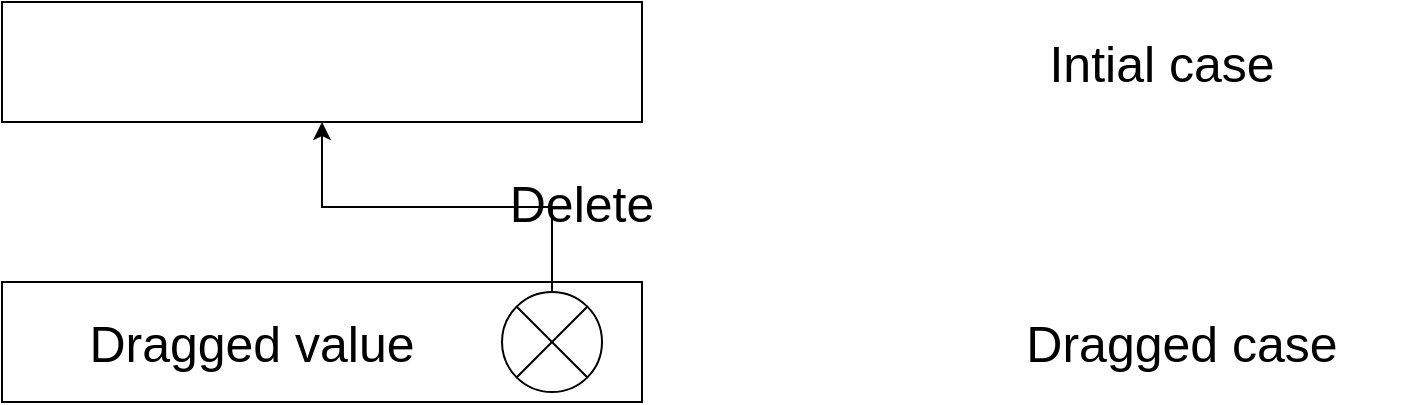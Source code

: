 <mxfile version="13.6.2" type="github" pages="3">
  <diagram id="PuFgyYip6Ofob6gMZbu1" name="Current version">
    <mxGraphModel dx="1422" dy="794" grid="1" gridSize="10" guides="1" tooltips="1" connect="1" arrows="1" fold="1" page="1" pageScale="1" pageWidth="850" pageHeight="1100" math="0" shadow="0">
      <root>
        <mxCell id="0" />
        <mxCell id="1" parent="0" />
        <mxCell id="b5tYWpkyAbJ1ckX9mxgv-1" value="" style="rounded=0;whiteSpace=wrap;html=1;" vertex="1" parent="1">
          <mxGeometry x="50" y="40" width="320" height="60" as="geometry" />
        </mxCell>
        <mxCell id="b5tYWpkyAbJ1ckX9mxgv-2" value="Intial case" style="text;html=1;strokeColor=none;fillColor=none;align=center;verticalAlign=middle;whiteSpace=wrap;rounded=0;fontSize=25;" vertex="1" parent="1">
          <mxGeometry x="500" y="60" width="260" height="20" as="geometry" />
        </mxCell>
        <mxCell id="b5tYWpkyAbJ1ckX9mxgv-3" value="" style="rounded=0;whiteSpace=wrap;html=1;" vertex="1" parent="1">
          <mxGeometry x="50" y="180" width="320" height="60" as="geometry" />
        </mxCell>
        <mxCell id="b5tYWpkyAbJ1ckX9mxgv-8" value="" style="edgeStyle=orthogonalEdgeStyle;rounded=0;orthogonalLoop=1;jettySize=auto;html=1;fontSize=25;" edge="1" parent="1" source="b5tYWpkyAbJ1ckX9mxgv-4" target="b5tYWpkyAbJ1ckX9mxgv-1">
          <mxGeometry relative="1" as="geometry" />
        </mxCell>
        <mxCell id="b5tYWpkyAbJ1ckX9mxgv-4" value="" style="verticalLabelPosition=bottom;verticalAlign=top;html=1;shape=mxgraph.flowchart.or;fontSize=25;" vertex="1" parent="1">
          <mxGeometry x="300" y="185" width="50" height="50" as="geometry" />
        </mxCell>
        <mxCell id="b5tYWpkyAbJ1ckX9mxgv-5" value="Dragged value" style="text;html=1;strokeColor=none;fillColor=none;align=center;verticalAlign=middle;whiteSpace=wrap;rounded=0;fontSize=25;" vertex="1" parent="1">
          <mxGeometry x="80" y="200" width="190" height="20" as="geometry" />
        </mxCell>
        <mxCell id="b5tYWpkyAbJ1ckX9mxgv-6" value="Dragged case" style="text;html=1;strokeColor=none;fillColor=none;align=center;verticalAlign=middle;whiteSpace=wrap;rounded=0;fontSize=25;" vertex="1" parent="1">
          <mxGeometry x="550" y="200" width="180" height="20" as="geometry" />
        </mxCell>
        <mxCell id="b5tYWpkyAbJ1ckX9mxgv-9" value="Delete" style="text;html=1;strokeColor=none;fillColor=none;align=center;verticalAlign=middle;whiteSpace=wrap;rounded=0;fontSize=25;" vertex="1" parent="1">
          <mxGeometry x="320" y="130" width="40" height="20" as="geometry" />
        </mxCell>
      </root>
    </mxGraphModel>
  </diagram>
  <diagram id="V2WYRDY9n0V83EuOk92r" name="New version Default case">
    <mxGraphModel dx="1422" dy="794" grid="1" gridSize="10" guides="1" tooltips="1" connect="1" arrows="1" fold="1" page="1" pageScale="1" pageWidth="850" pageHeight="1100" math="0" shadow="0">
      <root>
        <mxCell id="hm6JF3VI1WLKBYOg8bY4-0" />
        <mxCell id="hm6JF3VI1WLKBYOg8bY4-1" parent="hm6JF3VI1WLKBYOg8bY4-0" />
        <mxCell id="nKjeSa8TchpPgqSs_qAU-0" value="" style="rounded=0;whiteSpace=wrap;html=1;" vertex="1" parent="hm6JF3VI1WLKBYOg8bY4-1">
          <mxGeometry x="180" y="210" width="320" height="60" as="geometry" />
        </mxCell>
        <mxCell id="nKjeSa8TchpPgqSs_qAU-1" value="Default value flow" style="text;html=1;strokeColor=none;fillColor=none;align=center;verticalAlign=middle;whiteSpace=wrap;rounded=0;fontSize=25;" vertex="1" parent="hm6JF3VI1WLKBYOg8bY4-1">
          <mxGeometry x="580" y="350" width="260" height="20" as="geometry" />
        </mxCell>
        <mxCell id="nKjeSa8TchpPgqSs_qAU-9" value="" style="rounded=1;whiteSpace=wrap;html=1;fontSize=25;" vertex="1" parent="hm6JF3VI1WLKBYOg8bY4-1">
          <mxGeometry x="190" y="225" width="200" height="30" as="geometry" />
        </mxCell>
        <mxCell id="nKjeSa8TchpPgqSs_qAU-10" value="text on hover" style="text;html=1;strokeColor=none;fillColor=none;align=center;verticalAlign=middle;whiteSpace=wrap;rounded=0;fontSize=25;" vertex="1" parent="hm6JF3VI1WLKBYOg8bY4-1">
          <mxGeometry x="210" y="230" width="170" height="20" as="geometry" />
        </mxCell>
        <mxCell id="nKjeSa8TchpPgqSs_qAU-11" value="" style="rounded=0;whiteSpace=wrap;html=1;" vertex="1" parent="hm6JF3VI1WLKBYOg8bY4-1">
          <mxGeometry x="170" y="430" width="320" height="60" as="geometry" />
        </mxCell>
        <mxCell id="nKjeSa8TchpPgqSs_qAU-12" value="" style="rounded=1;whiteSpace=wrap;html=1;fontSize=25;" vertex="1" parent="hm6JF3VI1WLKBYOg8bY4-1">
          <mxGeometry x="180" y="445" width="200" height="30" as="geometry" />
        </mxCell>
        <mxCell id="nKjeSa8TchpPgqSs_qAU-13" value="text on hover" style="text;html=1;strokeColor=none;fillColor=none;align=center;verticalAlign=middle;whiteSpace=wrap;rounded=0;fontSize=25;" vertex="1" parent="hm6JF3VI1WLKBYOg8bY4-1">
          <mxGeometry x="200" y="450" width="170" height="20" as="geometry" />
        </mxCell>
        <mxCell id="nKjeSa8TchpPgqSs_qAU-14" value="" style="shape=sumEllipse;perimeter=ellipsePerimeter;whiteSpace=wrap;html=1;backgroundOutline=1;fontSize=25;" vertex="1" parent="hm6JF3VI1WLKBYOg8bY4-1">
          <mxGeometry x="420" y="440" width="40" height="40" as="geometry" />
        </mxCell>
        <mxCell id="nKjeSa8TchpPgqSs_qAU-15" value="" style="shape=singleArrow;direction=south;whiteSpace=wrap;html=1;fontSize=25;" vertex="1" parent="hm6JF3VI1WLKBYOg8bY4-1">
          <mxGeometry x="240" y="270" width="60" height="160" as="geometry" />
        </mxCell>
        <mxCell id="nKjeSa8TchpPgqSs_qAU-16" value="textbox change" style="text;html=1;strokeColor=none;fillColor=none;align=center;verticalAlign=middle;whiteSpace=wrap;rounded=0;fontSize=25;" vertex="1" parent="hm6JF3VI1WLKBYOg8bY4-1">
          <mxGeometry x="70" y="320" width="190" height="20" as="geometry" />
        </mxCell>
        <mxCell id="nKjeSa8TchpPgqSs_qAU-17" value="Delete" style="text;html=1;strokeColor=none;fillColor=none;align=center;verticalAlign=middle;whiteSpace=wrap;rounded=0;fontSize=25;" vertex="1" parent="hm6JF3VI1WLKBYOg8bY4-1">
          <mxGeometry x="380" y="340" width="190" height="20" as="geometry" />
        </mxCell>
        <mxCell id="nKjeSa8TchpPgqSs_qAU-18" value="" style="shape=singleArrow;direction=north;whiteSpace=wrap;html=1;fontSize=25;" vertex="1" parent="hm6JF3VI1WLKBYOg8bY4-1">
          <mxGeometry x="380" y="270" width="60" height="160" as="geometry" />
        </mxCell>
        <mxCell id="nKjeSa8TchpPgqSs_qAU-19" value="" style="rounded=0;whiteSpace=wrap;html=1;" vertex="1" parent="hm6JF3VI1WLKBYOg8bY4-1">
          <mxGeometry x="180" y="50" width="320" height="60" as="geometry" />
        </mxCell>
        <mxCell id="nKjeSa8TchpPgqSs_qAU-20" value="Initial case" style="text;html=1;strokeColor=none;fillColor=none;align=center;verticalAlign=middle;whiteSpace=wrap;rounded=0;fontSize=25;" vertex="1" parent="hm6JF3VI1WLKBYOg8bY4-1">
          <mxGeometry x="580" y="60" width="260" height="20" as="geometry" />
        </mxCell>
      </root>
    </mxGraphModel>
  </diagram>
  <diagram id="s6vcADzumgGSDut0Foxg" name="New version dragged case">
    <mxGraphModel dx="1422" dy="794" grid="1" gridSize="10" guides="1" tooltips="1" connect="1" arrows="1" fold="1" page="1" pageScale="1" pageWidth="850" pageHeight="1100" math="0" shadow="0">
      <root>
        <mxCell id="l_ZEWvpRqc4VsoTwAtmc-0" />
        <mxCell id="l_ZEWvpRqc4VsoTwAtmc-1" parent="l_ZEWvpRqc4VsoTwAtmc-0" />
        <mxCell id="jzXumCZkmEs55DiHHDgH-7" value="" style="rounded=0;whiteSpace=wrap;html=1;" vertex="1" parent="l_ZEWvpRqc4VsoTwAtmc-1">
          <mxGeometry x="60" y="50" width="320" height="60" as="geometry" />
        </mxCell>
        <mxCell id="jzXumCZkmEs55DiHHDgH-8" value="" style="rounded=0;whiteSpace=wrap;html=1;" vertex="1" parent="l_ZEWvpRqc4VsoTwAtmc-1">
          <mxGeometry x="60" y="190" width="320" height="60" as="geometry" />
        </mxCell>
        <mxCell id="jzXumCZkmEs55DiHHDgH-9" value="" style="edgeStyle=orthogonalEdgeStyle;rounded=0;orthogonalLoop=1;jettySize=auto;html=1;fontSize=25;" edge="1" parent="l_ZEWvpRqc4VsoTwAtmc-1" source="jzXumCZkmEs55DiHHDgH-10" target="jzXumCZkmEs55DiHHDgH-7">
          <mxGeometry relative="1" as="geometry" />
        </mxCell>
        <mxCell id="jzXumCZkmEs55DiHHDgH-10" value="" style="verticalLabelPosition=bottom;verticalAlign=top;html=1;shape=mxgraph.flowchart.or;fontSize=25;" vertex="1" parent="l_ZEWvpRqc4VsoTwAtmc-1">
          <mxGeometry x="310" y="195" width="50" height="50" as="geometry" />
        </mxCell>
        <mxCell id="jzXumCZkmEs55DiHHDgH-11" value="Dragged value" style="text;html=1;strokeColor=none;fillColor=none;align=center;verticalAlign=middle;whiteSpace=wrap;rounded=0;fontSize=25;" vertex="1" parent="l_ZEWvpRqc4VsoTwAtmc-1">
          <mxGeometry x="90" y="210" width="190" height="20" as="geometry" />
        </mxCell>
        <mxCell id="jzXumCZkmEs55DiHHDgH-12" value="Dragged case" style="text;html=1;strokeColor=none;fillColor=none;align=center;verticalAlign=middle;whiteSpace=wrap;rounded=0;fontSize=25;" vertex="1" parent="l_ZEWvpRqc4VsoTwAtmc-1">
          <mxGeometry x="560" y="210" width="180" height="20" as="geometry" />
        </mxCell>
        <mxCell id="jzXumCZkmEs55DiHHDgH-13" value="Delete" style="text;html=1;strokeColor=none;fillColor=none;align=center;verticalAlign=middle;whiteSpace=wrap;rounded=0;fontSize=25;" vertex="1" parent="l_ZEWvpRqc4VsoTwAtmc-1">
          <mxGeometry x="330" y="140" width="40" height="20" as="geometry" />
        </mxCell>
        <mxCell id="jzXumCZkmEs55DiHHDgH-14" value="Initial value" style="text;html=1;strokeColor=none;fillColor=none;align=center;verticalAlign=middle;whiteSpace=wrap;rounded=0;fontSize=25;" vertex="1" parent="l_ZEWvpRqc4VsoTwAtmc-1">
          <mxGeometry x="540" y="70" width="180" height="20" as="geometry" />
        </mxCell>
      </root>
    </mxGraphModel>
  </diagram>
</mxfile>
